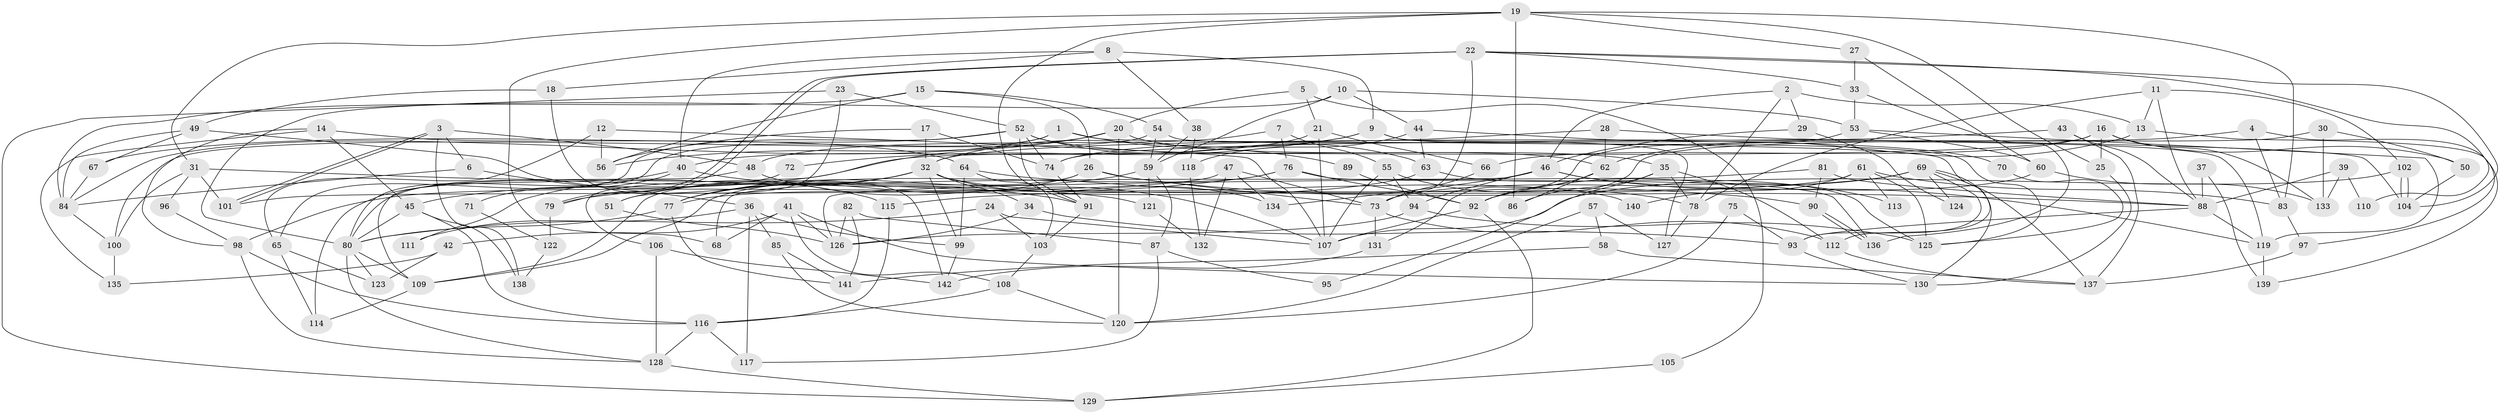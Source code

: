 // Generated by graph-tools (version 1.1) at 2025/26/03/09/25 03:26:22]
// undirected, 142 vertices, 284 edges
graph export_dot {
graph [start="1"]
  node [color=gray90,style=filled];
  1;
  2;
  3;
  4;
  5;
  6;
  7;
  8;
  9;
  10;
  11;
  12;
  13;
  14;
  15;
  16;
  17;
  18;
  19;
  20;
  21;
  22;
  23;
  24;
  25;
  26;
  27;
  28;
  29;
  30;
  31;
  32;
  33;
  34;
  35;
  36;
  37;
  38;
  39;
  40;
  41;
  42;
  43;
  44;
  45;
  46;
  47;
  48;
  49;
  50;
  51;
  52;
  53;
  54;
  55;
  56;
  57;
  58;
  59;
  60;
  61;
  62;
  63;
  64;
  65;
  66;
  67;
  68;
  69;
  70;
  71;
  72;
  73;
  74;
  75;
  76;
  77;
  78;
  79;
  80;
  81;
  82;
  83;
  84;
  85;
  86;
  87;
  88;
  89;
  90;
  91;
  92;
  93;
  94;
  95;
  96;
  97;
  98;
  99;
  100;
  101;
  102;
  103;
  104;
  105;
  106;
  107;
  108;
  109;
  110;
  111;
  112;
  113;
  114;
  115;
  116;
  117;
  118;
  119;
  120;
  121;
  122;
  123;
  124;
  125;
  126;
  127;
  128;
  129;
  130;
  131;
  132;
  133;
  134;
  135;
  136;
  137;
  138;
  139;
  140;
  141;
  142;
  1 -- 112;
  1 -- 80;
  1 -- 84;
  1 -- 89;
  2 -- 13;
  2 -- 46;
  2 -- 29;
  2 -- 78;
  3 -- 6;
  3 -- 101;
  3 -- 101;
  3 -- 48;
  3 -- 138;
  4 -- 83;
  4 -- 32;
  4 -- 97;
  5 -- 21;
  5 -- 20;
  5 -- 105;
  6 -- 84;
  6 -- 36;
  7 -- 48;
  7 -- 76;
  7 -- 55;
  8 -- 9;
  8 -- 40;
  8 -- 18;
  8 -- 38;
  9 -- 127;
  9 -- 125;
  9 -- 32;
  9 -- 72;
  10 -- 80;
  10 -- 59;
  10 -- 44;
  10 -- 53;
  11 -- 102;
  11 -- 78;
  11 -- 13;
  11 -- 88;
  12 -- 56;
  12 -- 65;
  12 -- 107;
  13 -- 62;
  13 -- 139;
  14 -- 64;
  14 -- 45;
  14 -- 98;
  14 -- 135;
  15 -- 54;
  15 -- 84;
  15 -- 26;
  15 -- 56;
  16 -- 50;
  16 -- 66;
  16 -- 25;
  16 -- 45;
  16 -- 133;
  17 -- 32;
  17 -- 74;
  17 -- 56;
  18 -- 142;
  18 -- 49;
  19 -- 86;
  19 -- 25;
  19 -- 27;
  19 -- 31;
  19 -- 68;
  19 -- 83;
  19 -- 91;
  20 -- 106;
  20 -- 56;
  20 -- 35;
  20 -- 120;
  21 -- 40;
  21 -- 107;
  21 -- 66;
  22 -- 79;
  22 -- 79;
  22 -- 104;
  22 -- 33;
  22 -- 73;
  22 -- 110;
  23 -- 51;
  23 -- 52;
  23 -- 129;
  24 -- 80;
  24 -- 107;
  24 -- 103;
  25 -- 130;
  26 -- 77;
  26 -- 73;
  26 -- 90;
  26 -- 109;
  27 -- 33;
  27 -- 60;
  28 -- 62;
  28 -- 74;
  28 -- 104;
  29 -- 46;
  29 -- 124;
  30 -- 133;
  30 -- 92;
  30 -- 50;
  31 -- 101;
  31 -- 96;
  31 -- 100;
  31 -- 121;
  32 -- 77;
  32 -- 34;
  32 -- 51;
  32 -- 99;
  32 -- 111;
  32 -- 134;
  32 -- 140;
  33 -- 53;
  33 -- 136;
  34 -- 126;
  34 -- 93;
  35 -- 78;
  35 -- 86;
  35 -- 95;
  35 -- 112;
  36 -- 85;
  36 -- 99;
  36 -- 111;
  36 -- 117;
  37 -- 88;
  37 -- 139;
  38 -- 59;
  38 -- 118;
  39 -- 88;
  39 -- 133;
  39 -- 110;
  40 -- 114;
  40 -- 91;
  40 -- 71;
  41 -- 108;
  41 -- 130;
  41 -- 42;
  41 -- 68;
  41 -- 126;
  42 -- 135;
  42 -- 123;
  43 -- 88;
  43 -- 137;
  43 -- 74;
  44 -- 118;
  44 -- 63;
  44 -- 70;
  45 -- 80;
  45 -- 116;
  45 -- 138;
  46 -- 68;
  46 -- 94;
  46 -- 113;
  46 -- 119;
  46 -- 134;
  47 -- 134;
  47 -- 73;
  47 -- 101;
  47 -- 132;
  48 -- 107;
  48 -- 109;
  49 -- 67;
  49 -- 84;
  49 -- 115;
  50 -- 104;
  51 -- 126;
  52 -- 63;
  52 -- 74;
  52 -- 62;
  52 -- 65;
  52 -- 67;
  52 -- 91;
  53 -- 60;
  53 -- 119;
  53 -- 131;
  54 -- 119;
  54 -- 100;
  54 -- 59;
  55 -- 107;
  55 -- 78;
  55 -- 94;
  57 -- 58;
  57 -- 120;
  57 -- 127;
  58 -- 137;
  58 -- 141;
  59 -- 77;
  59 -- 87;
  59 -- 121;
  60 -- 73;
  60 -- 133;
  61 -- 83;
  61 -- 98;
  61 -- 113;
  61 -- 125;
  61 -- 140;
  62 -- 92;
  62 -- 86;
  63 -- 125;
  63 -- 77;
  64 -- 103;
  64 -- 88;
  64 -- 99;
  65 -- 123;
  65 -- 114;
  66 -- 73;
  67 -- 84;
  69 -- 93;
  69 -- 115;
  69 -- 92;
  69 -- 124;
  69 -- 130;
  69 -- 137;
  70 -- 125;
  71 -- 122;
  72 -- 80;
  73 -- 112;
  73 -- 131;
  74 -- 91;
  75 -- 120;
  75 -- 93;
  76 -- 136;
  76 -- 109;
  76 -- 79;
  76 -- 92;
  77 -- 80;
  77 -- 141;
  78 -- 127;
  79 -- 122;
  80 -- 128;
  80 -- 109;
  80 -- 123;
  81 -- 90;
  81 -- 88;
  81 -- 126;
  82 -- 126;
  82 -- 87;
  82 -- 141;
  83 -- 97;
  84 -- 100;
  85 -- 120;
  85 -- 141;
  87 -- 117;
  87 -- 95;
  88 -- 119;
  88 -- 93;
  89 -- 92;
  90 -- 136;
  90 -- 136;
  91 -- 103;
  92 -- 107;
  92 -- 129;
  93 -- 130;
  94 -- 126;
  94 -- 125;
  96 -- 98;
  97 -- 137;
  98 -- 128;
  98 -- 116;
  99 -- 142;
  100 -- 135;
  102 -- 107;
  102 -- 104;
  102 -- 104;
  103 -- 108;
  105 -- 129;
  106 -- 142;
  106 -- 128;
  108 -- 116;
  108 -- 120;
  109 -- 114;
  112 -- 137;
  115 -- 116;
  116 -- 117;
  116 -- 128;
  118 -- 132;
  119 -- 139;
  121 -- 132;
  122 -- 138;
  128 -- 129;
  131 -- 142;
}
